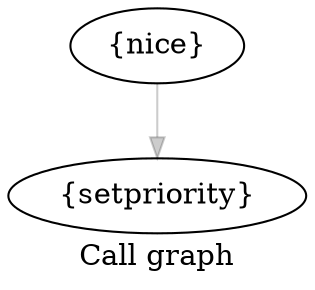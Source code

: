digraph "Call graph" {
	label="Call graph";
	"Node0x80813dd80" [label="{nice}"];
	"Node0x80813dd80" -> "Node0x80813de40" [color="#00000033"];

	"Node0x80813de40" [label="{setpriority}"];

}

